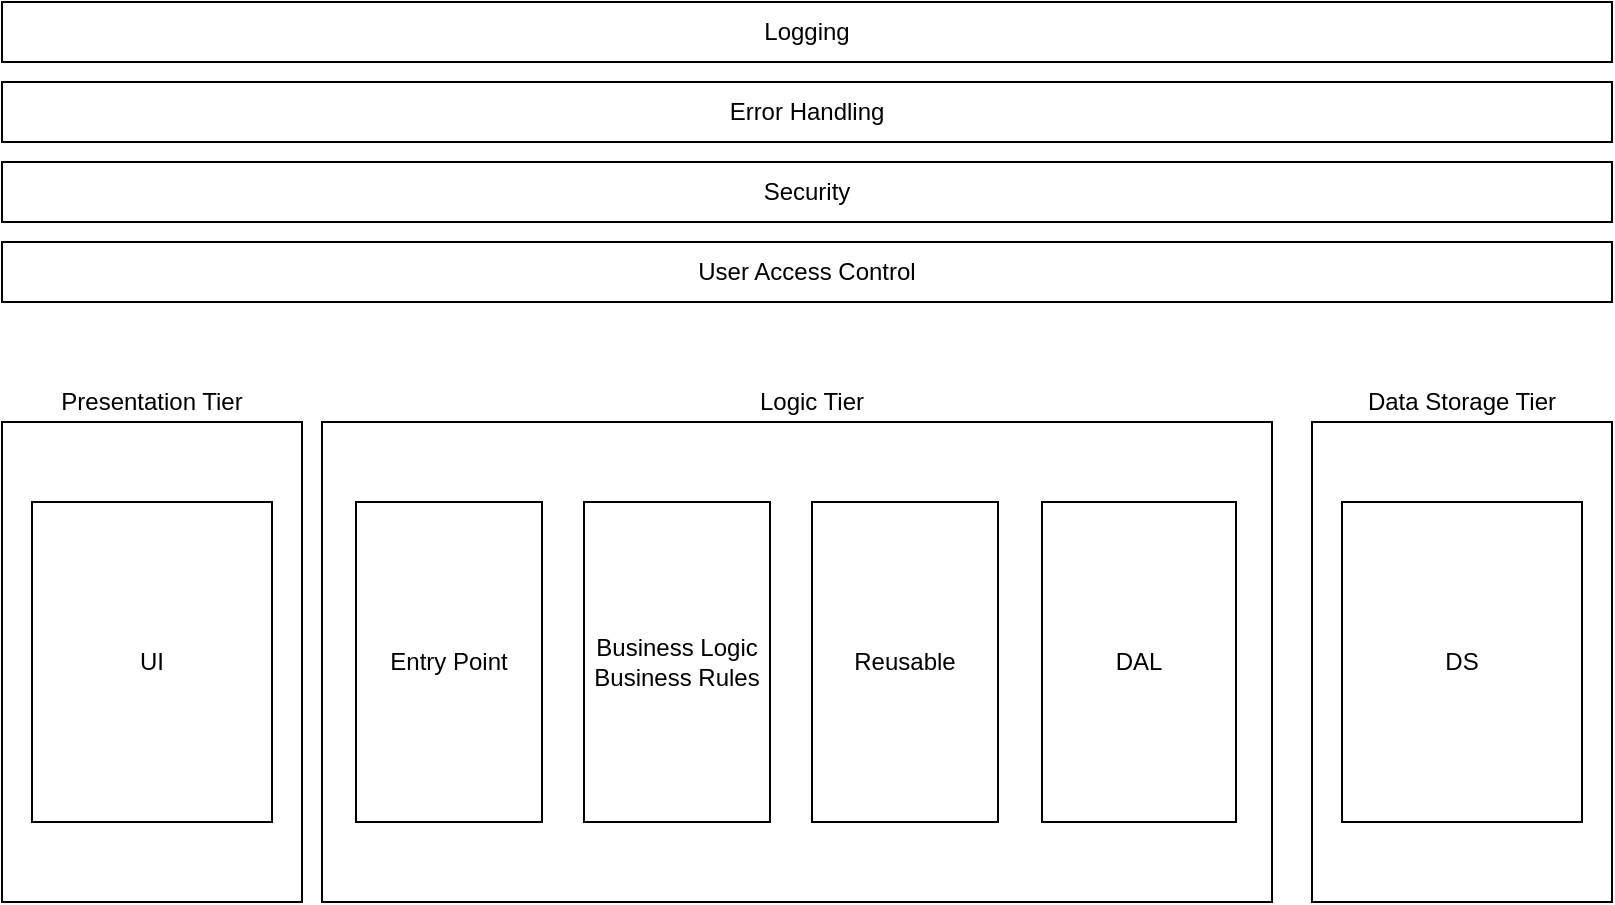<mxfile version="13.9.9" type="device"><diagram id="tiQwxU7fPIiQyshY3rbd" name="Page-1"><mxGraphModel dx="1106" dy="980" grid="1" gridSize="10" guides="1" tooltips="1" connect="1" arrows="1" fold="1" page="1" pageScale="1" pageWidth="850" pageHeight="1100" math="0" shadow="0"><root><mxCell id="0"/><mxCell id="1" parent="0"/><mxCell id="dGROECRq5mewKRgcWTp6-9" value="Logging" style="rounded=0;whiteSpace=wrap;html=1;" parent="1" vertex="1"><mxGeometry x="23" y="180" width="805" height="30" as="geometry"/></mxCell><mxCell id="dGROECRq5mewKRgcWTp6-10" value="Error Handling" style="rounded=0;whiteSpace=wrap;html=1;" parent="1" vertex="1"><mxGeometry x="23" y="220" width="805" height="30" as="geometry"/></mxCell><mxCell id="dGROECRq5mewKRgcWTp6-15" value="" style="group" parent="1" vertex="1" connectable="0"><mxGeometry x="23" y="370" width="805" height="260" as="geometry"/></mxCell><mxCell id="dGROECRq5mewKRgcWTp6-8" value="" style="rounded=0;whiteSpace=wrap;html=1;" parent="dGROECRq5mewKRgcWTp6-15" vertex="1"><mxGeometry x="655" y="20" width="150" height="240" as="geometry"/></mxCell><mxCell id="dGROECRq5mewKRgcWTp6-7" value="" style="rounded=0;whiteSpace=wrap;html=1;" parent="dGROECRq5mewKRgcWTp6-15" vertex="1"><mxGeometry x="160" y="20" width="475" height="240" as="geometry"/></mxCell><mxCell id="dGROECRq5mewKRgcWTp6-6" value="" style="rounded=0;whiteSpace=wrap;html=1;" parent="dGROECRq5mewKRgcWTp6-15" vertex="1"><mxGeometry y="20" width="150" height="240" as="geometry"/></mxCell><mxCell id="dGROECRq5mewKRgcWTp6-1" value="UI" style="rounded=0;whiteSpace=wrap;html=1;" parent="dGROECRq5mewKRgcWTp6-15" vertex="1"><mxGeometry x="15" y="60" width="120" height="160" as="geometry"/></mxCell><mxCell id="dGROECRq5mewKRgcWTp6-3" value="DS" style="rounded=0;whiteSpace=wrap;html=1;" parent="dGROECRq5mewKRgcWTp6-15" vertex="1"><mxGeometry x="670" y="60" width="120" height="160" as="geometry"/></mxCell><mxCell id="dGROECRq5mewKRgcWTp6-4" value="Entry Point" style="rounded=0;whiteSpace=wrap;html=1;" parent="dGROECRq5mewKRgcWTp6-15" vertex="1"><mxGeometry x="177" y="60" width="93" height="160" as="geometry"/></mxCell><mxCell id="dGROECRq5mewKRgcWTp6-5" value="Business Logic&lt;br&gt;Business Rules" style="rounded=0;whiteSpace=wrap;html=1;" parent="dGROECRq5mewKRgcWTp6-15" vertex="1"><mxGeometry x="291" y="60" width="93" height="160" as="geometry"/></mxCell><mxCell id="dGROECRq5mewKRgcWTp6-12" value="Logic Tier" style="text;html=1;strokeColor=none;fillColor=none;align=center;verticalAlign=middle;whiteSpace=wrap;rounded=0;" parent="dGROECRq5mewKRgcWTp6-15" vertex="1"><mxGeometry x="265" width="280" height="20" as="geometry"/></mxCell><mxCell id="dGROECRq5mewKRgcWTp6-13" value="Presentation Tier" style="text;html=1;strokeColor=none;fillColor=none;align=center;verticalAlign=middle;whiteSpace=wrap;rounded=0;" parent="dGROECRq5mewKRgcWTp6-15" vertex="1"><mxGeometry x="15" width="120" height="20" as="geometry"/></mxCell><mxCell id="dGROECRq5mewKRgcWTp6-14" value="Data Storage Tier" style="text;html=1;strokeColor=none;fillColor=none;align=center;verticalAlign=middle;whiteSpace=wrap;rounded=0;" parent="dGROECRq5mewKRgcWTp6-15" vertex="1"><mxGeometry x="665" width="130" height="20" as="geometry"/></mxCell><mxCell id="Xs8TRtIUA6c5MnYp-EHZ-1" value="DAL" style="rounded=0;whiteSpace=wrap;html=1;" vertex="1" parent="dGROECRq5mewKRgcWTp6-15"><mxGeometry x="520" y="60" width="97" height="160" as="geometry"/></mxCell><mxCell id="Xs8TRtIUA6c5MnYp-EHZ-2" value="Reusable" style="rounded=0;whiteSpace=wrap;html=1;" vertex="1" parent="dGROECRq5mewKRgcWTp6-15"><mxGeometry x="405" y="60" width="93" height="160" as="geometry"/></mxCell><mxCell id="dGROECRq5mewKRgcWTp6-16" value="Security" style="rounded=0;whiteSpace=wrap;html=1;" parent="1" vertex="1"><mxGeometry x="23" y="260" width="805" height="30" as="geometry"/></mxCell><mxCell id="dGROECRq5mewKRgcWTp6-17" value="User Access Control" style="rounded=0;whiteSpace=wrap;html=1;" parent="1" vertex="1"><mxGeometry x="23" y="300" width="805" height="30" as="geometry"/></mxCell></root></mxGraphModel></diagram></mxfile>